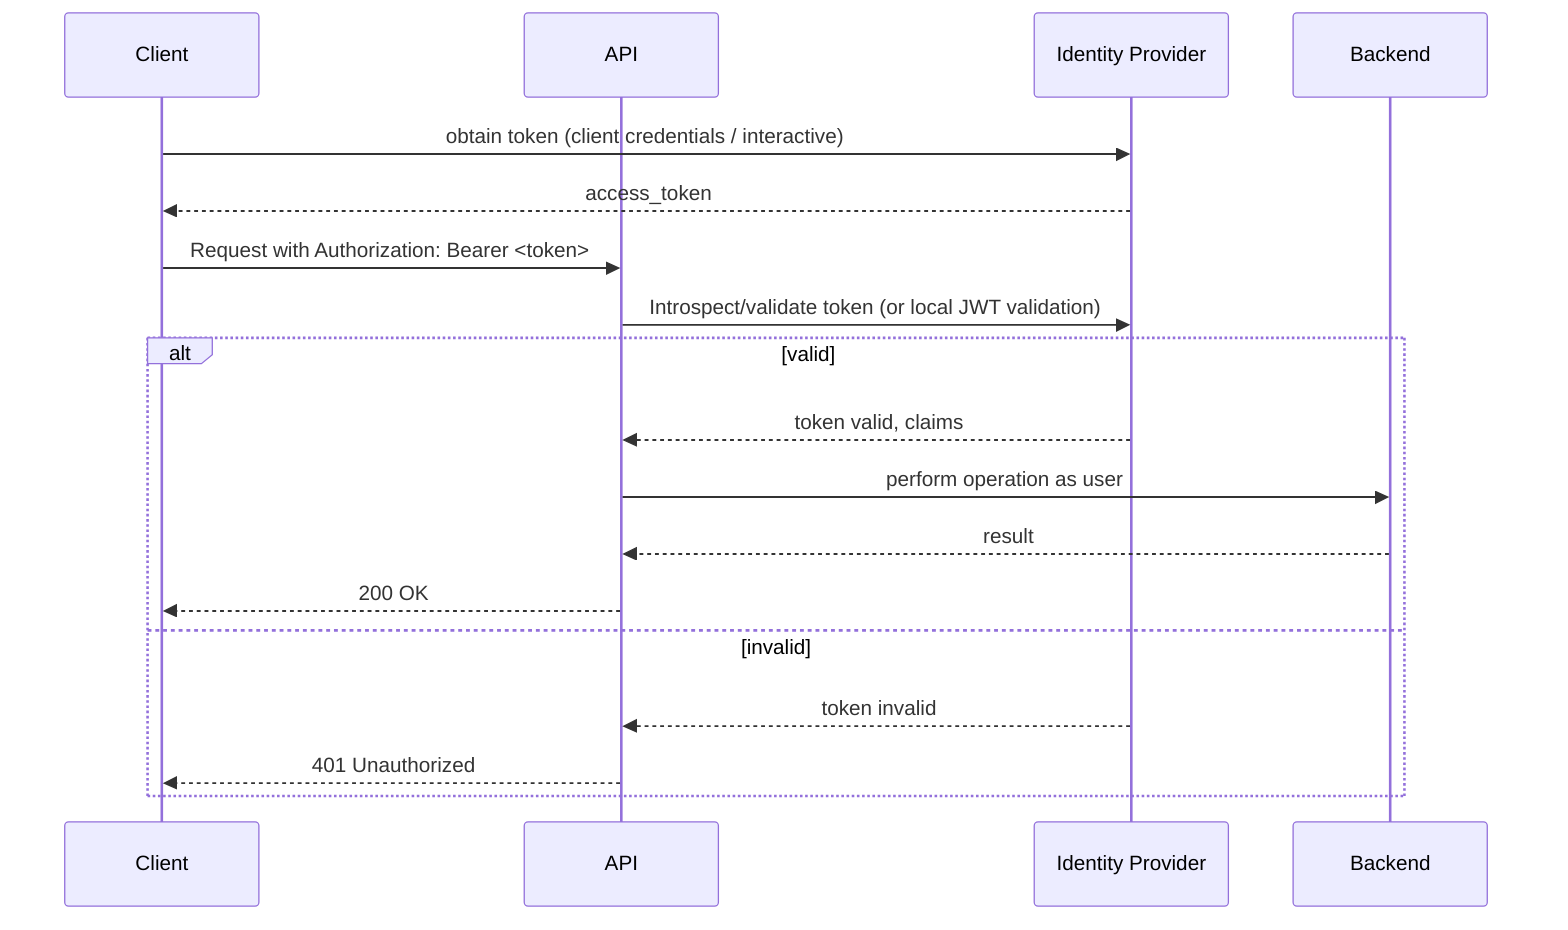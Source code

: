 sequenceDiagram
  participant Client
  participant API
  participant Auth as Identity Provider
  participant Backend

  Client->>Auth: obtain token (client credentials / interactive)
  Auth-->>Client: access_token
  Client->>API: Request with Authorization: Bearer <token>
  API->>Auth: Introspect/validate token (or local JWT validation)
  alt valid
    Auth-->>API: token valid, claims
    API->>Backend: perform operation as user
    Backend-->>API: result
    API-->>Client: 200 OK
  else invalid
    Auth-->>API: token invalid
    API-->>Client: 401 Unauthorized
  end